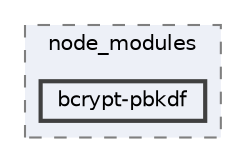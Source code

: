 digraph "C:/Users/arisc/OneDrive/Documents/GitHub/FINAL/EcoEats-Project/node_modules/bcrypt-pbkdf"
{
 // LATEX_PDF_SIZE
  bgcolor="transparent";
  edge [fontname=Helvetica,fontsize=10,labelfontname=Helvetica,labelfontsize=10];
  node [fontname=Helvetica,fontsize=10,shape=box,height=0.2,width=0.4];
  compound=true
  subgraph clusterdir_5091f2b68170d33f954320199e2fed0a {
    graph [ bgcolor="#edf0f7", pencolor="grey50", label="node_modules", fontname=Helvetica,fontsize=10 style="filled,dashed", URL="dir_5091f2b68170d33f954320199e2fed0a.html",tooltip=""]
  dir_6429efbb63d183d5f4c5db2657fb5a60 [label="bcrypt-pbkdf", fillcolor="#edf0f7", color="grey25", style="filled,bold", URL="dir_6429efbb63d183d5f4c5db2657fb5a60.html",tooltip=""];
  }
}
